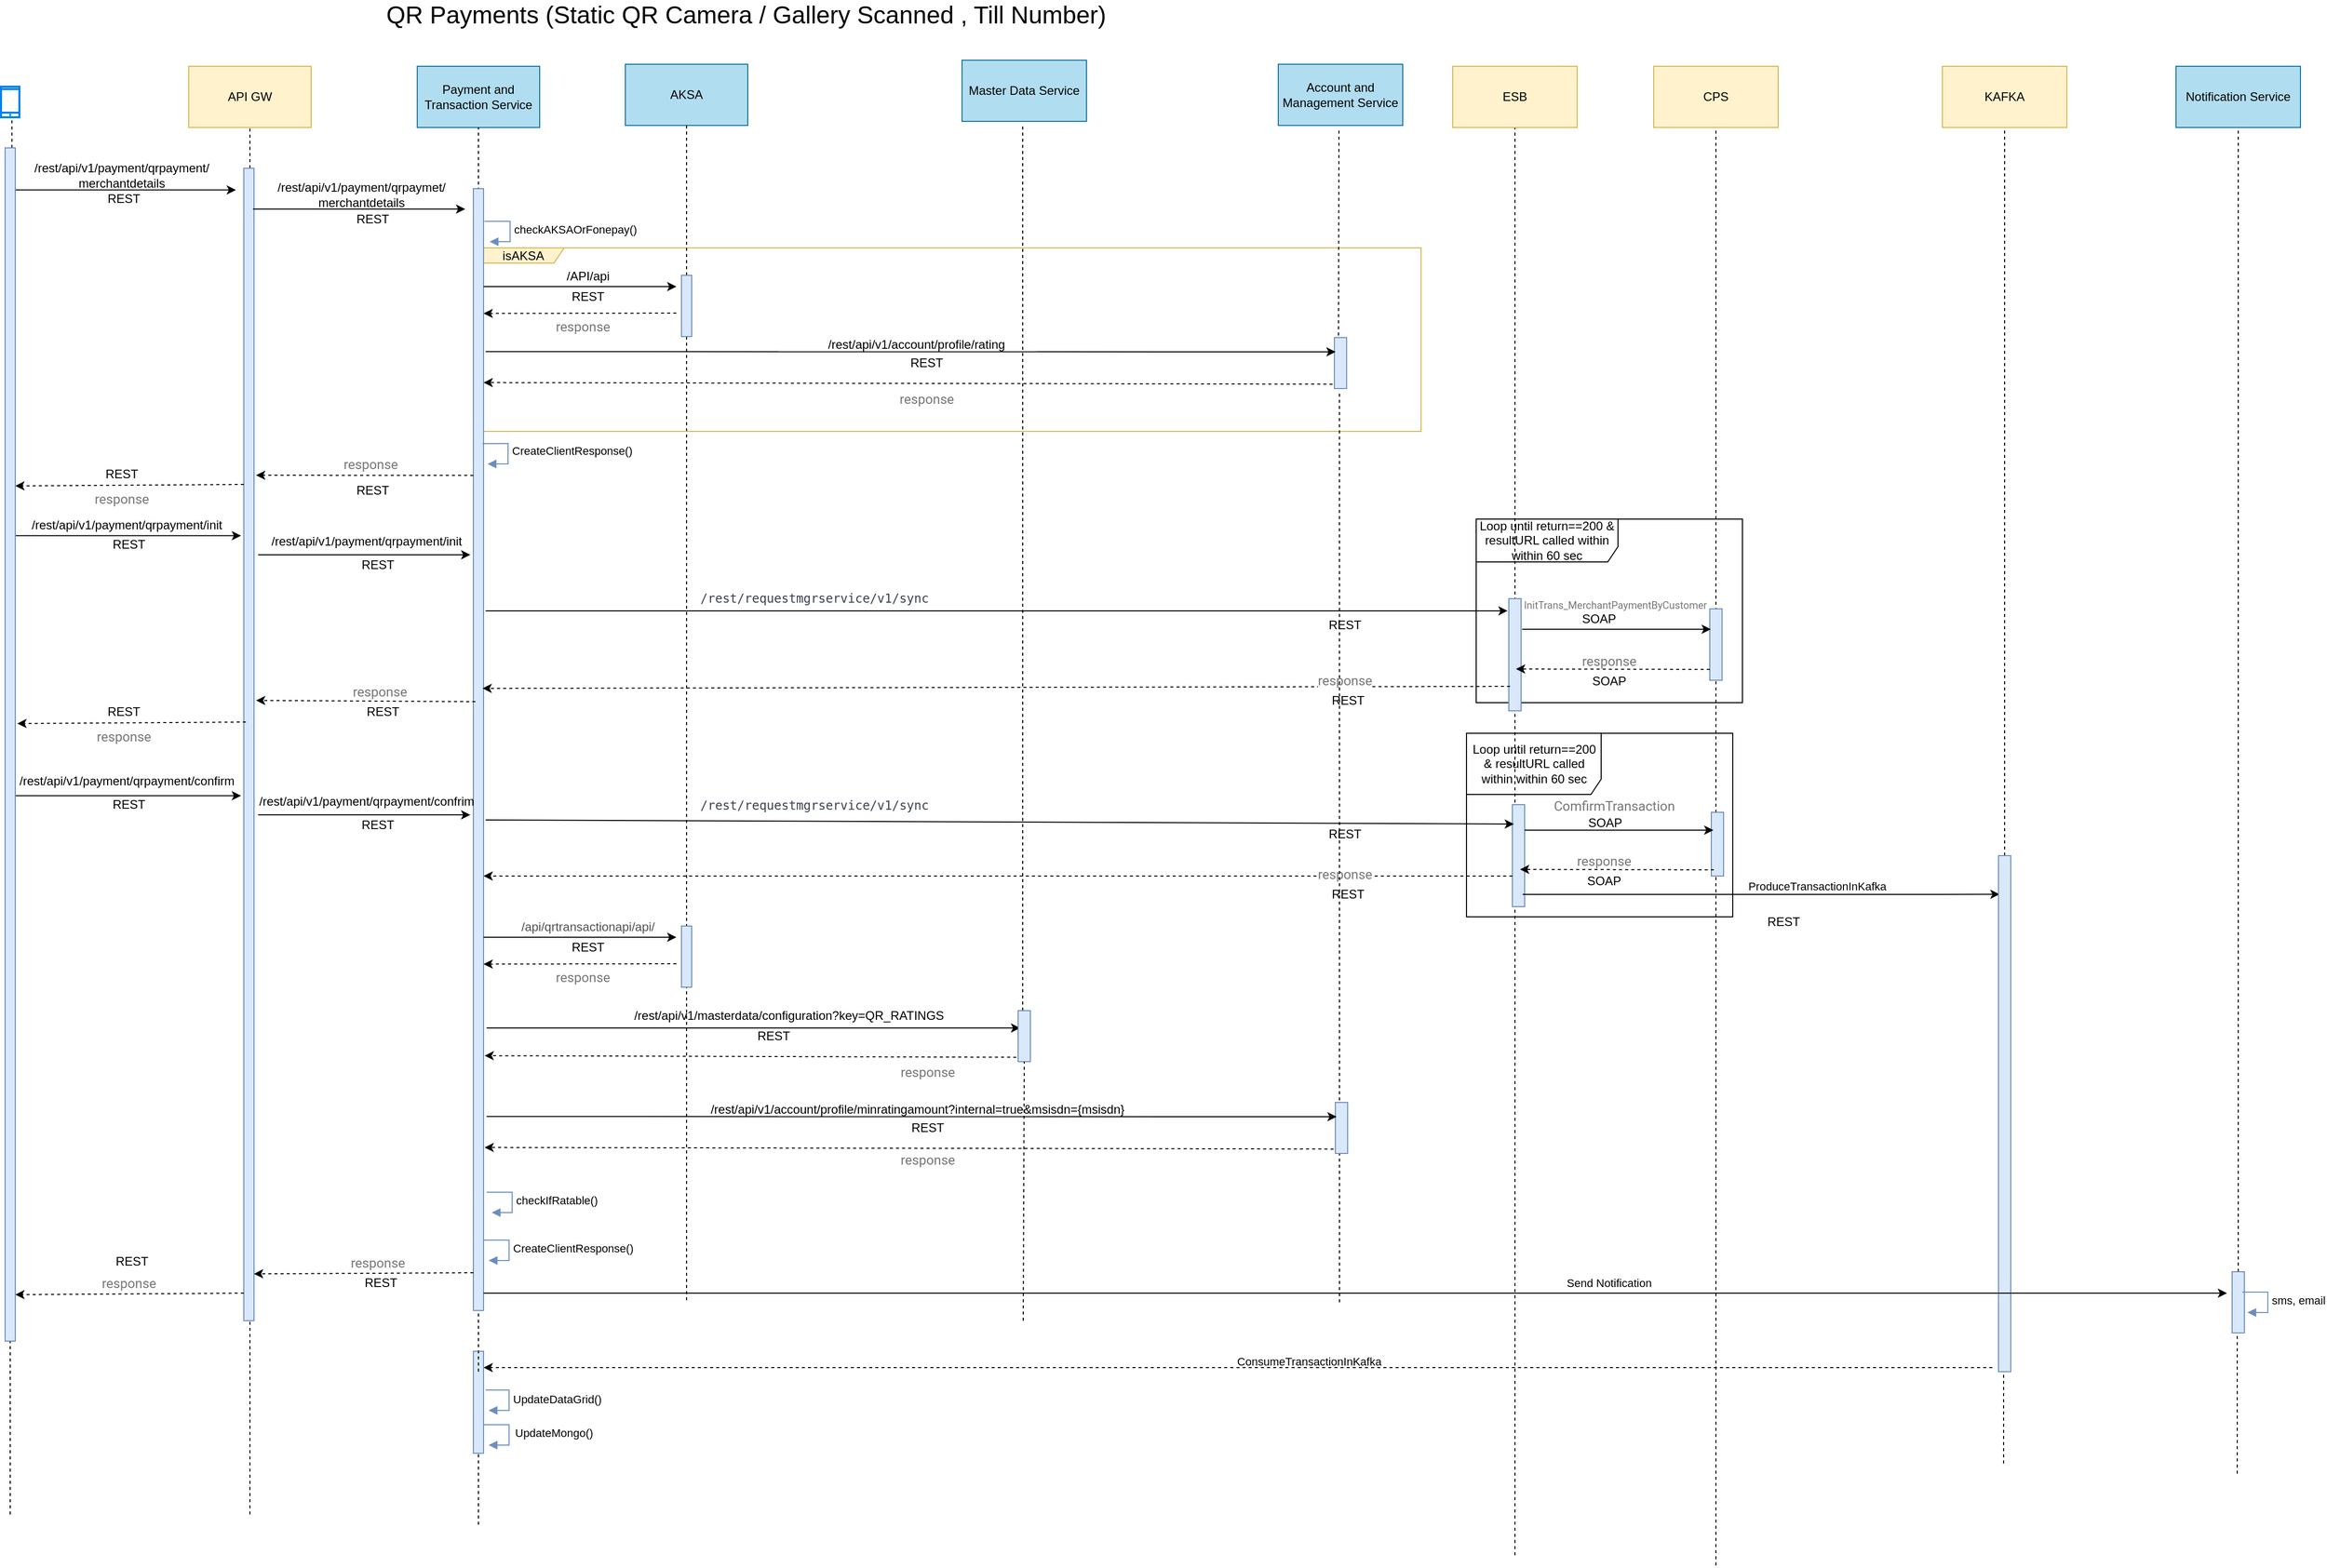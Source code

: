 <mxfile version="13.9.5"><diagram name="QR Payment" id="dWcBzPYxrqTeNKrCBLO_"><mxGraphModel dx="3199" dy="2691" grid="1" gridSize="10" guides="1" tooltips="1" connect="1" arrows="1" fold="1" page="1" pageScale="1" pageWidth="827" pageHeight="1169" math="0" shadow="0"><root><mxCell id="4WMw96jEpbTc3XbIKkuv-0"/><mxCell id="4WMw96jEpbTc3XbIKkuv-1" parent="4WMw96jEpbTc3XbIKkuv-0"/><mxCell id="4WMw96jEpbTc3XbIKkuv-64" value="" style="endArrow=none;dashed=1;html=1;" parent="4WMw96jEpbTc3XbIKkuv-1" edge="1"><mxGeometry width="50" height="50" relative="1" as="geometry"><mxPoint x="1581" y="460" as="sourcePoint"/><mxPoint x="1581" y="310" as="targetPoint"/></mxGeometry></mxCell><mxCell id="KNJLc0CYd1F_VNa6JnmB-28" value="" style="endArrow=none;dashed=1;html=1;entryX=0.5;entryY=0.917;entryDx=0;entryDy=0;entryPerimeter=0;" parent="4WMw96jEpbTc3XbIKkuv-1" target="KNJLc0CYd1F_VNa6JnmB-4" edge="1"><mxGeometry width="50" height="50" relative="1" as="geometry"><mxPoint x="290" y="300" as="sourcePoint"/><mxPoint x="290" y="-570" as="targetPoint"/></mxGeometry></mxCell><mxCell id="FgIX7Gq8qk_we_Cwzsx3-1" value="isAKSA" style="shape=umlFrame;whiteSpace=wrap;html=1;width=80;height=15;fillColor=#fff2cc;strokeColor=#d6b656;" parent="4WMw96jEpbTc3XbIKkuv-1" vertex="1"><mxGeometry x="90" y="-732" width="920" height="180" as="geometry"/></mxCell><mxCell id="4WMw96jEpbTc3XbIKkuv-2" value="Loop until return==200 &amp;amp; resultURL called within within 60 sec" style="shape=umlFrame;whiteSpace=wrap;html=1;width=132;height=60;" parent="4WMw96jEpbTc3XbIKkuv-1" vertex="1"><mxGeometry x="1054.5" y="-256" width="261" height="180" as="geometry"/></mxCell><mxCell id="4WMw96jEpbTc3XbIKkuv-3" value="Loop until return==200 &amp;amp; resultURL called within within 60 sec" style="shape=umlFrame;whiteSpace=wrap;html=1;width=139;height=42;" parent="4WMw96jEpbTc3XbIKkuv-1" vertex="1"><mxGeometry x="1064" y="-466" width="261" height="180" as="geometry"/></mxCell><mxCell id="4WMw96jEpbTc3XbIKkuv-4" value="API GW" style="rounded=0;whiteSpace=wrap;html=1;fillColor=#fff2cc;strokeColor=#d6b656;" parent="4WMw96jEpbTc3XbIKkuv-1" vertex="1"><mxGeometry x="-198" y="-910" width="120" height="60" as="geometry"/></mxCell><mxCell id="4WMw96jEpbTc3XbIKkuv-5" value="Payment and Transaction Service" style="rounded=0;whiteSpace=wrap;html=1;fillColor=#b1ddf0;strokeColor=#10739e;" parent="4WMw96jEpbTc3XbIKkuv-1" vertex="1"><mxGeometry x="26" y="-910" width="120" height="60" as="geometry"/></mxCell><mxCell id="4WMw96jEpbTc3XbIKkuv-6" value="" style="html=1;verticalLabelPosition=bottom;align=center;labelBackgroundColor=#ffffff;verticalAlign=top;strokeWidth=2;strokeColor=#0080F0;shadow=0;dashed=0;shape=mxgraph.ios7.icons.smartphone;" parent="4WMw96jEpbTc3XbIKkuv-1" vertex="1"><mxGeometry x="-382" y="-890" width="18" height="30" as="geometry"/></mxCell><mxCell id="4WMw96jEpbTc3XbIKkuv-7" value="CPS" style="rounded=0;whiteSpace=wrap;html=1;fillColor=#fff2cc;strokeColor=#d6b656;" parent="4WMw96jEpbTc3XbIKkuv-1" vertex="1"><mxGeometry x="1238" y="-910" width="122" height="60" as="geometry"/></mxCell><mxCell id="4WMw96jEpbTc3XbIKkuv-8" value="" style="endArrow=classic;html=1;entryX=0.015;entryY=0.176;entryDx=0;entryDy=0;entryPerimeter=0;" parent="4WMw96jEpbTc3XbIKkuv-1" edge="1"><mxGeometry width="50" height="50" relative="1" as="geometry"><mxPoint x="-369" y="-449.736" as="sourcePoint"/><mxPoint x="-146.76" y="-449.736" as="targetPoint"/></mxGeometry></mxCell><mxCell id="4WMw96jEpbTc3XbIKkuv-9" value="REST" style="text;html=1;align=center;verticalAlign=middle;resizable=0;points=[];autosize=1;" parent="4WMw96jEpbTc3XbIKkuv-1" vertex="1"><mxGeometry x="-282" y="-451" width="50" height="20" as="geometry"/></mxCell><mxCell id="4WMw96jEpbTc3XbIKkuv-10" value="" style="endArrow=none;dashed=1;html=1;entryX=0.593;entryY=1.089;entryDx=0;entryDy=0;entryPerimeter=0;" parent="4WMw96jEpbTc3XbIKkuv-1" source="4WMw96jEpbTc3XbIKkuv-17" target="4WMw96jEpbTc3XbIKkuv-6" edge="1"><mxGeometry width="50" height="50" relative="1" as="geometry"><mxPoint x="-373" y="-470" as="sourcePoint"/><mxPoint x="-373" y="-800.0" as="targetPoint"/></mxGeometry></mxCell><mxCell id="4WMw96jEpbTc3XbIKkuv-11" value="&lt;font style=&quot;font-size: 24px&quot;&gt;QR Payments (Static QR Camera / Gallery Scanned , Till Number)&lt;br&gt;&lt;/font&gt;" style="text;html=1;align=center;verticalAlign=middle;resizable=0;points=[];autosize=1;" parent="4WMw96jEpbTc3XbIKkuv-1" vertex="1"><mxGeometry x="-12" y="-970" width="720" height="20" as="geometry"/></mxCell><mxCell id="4WMw96jEpbTc3XbIKkuv-12" value="/rest/api/v1/payment/qrpayment/init" style="text;html=1;align=center;verticalAlign=middle;resizable=0;points=[];autosize=1;" parent="4WMw96jEpbTc3XbIKkuv-1" vertex="1"><mxGeometry x="-359" y="-470" width="200" height="20" as="geometry"/></mxCell><mxCell id="4WMw96jEpbTc3XbIKkuv-13" value="" style="endArrow=classic;html=1;" parent="4WMw96jEpbTc3XbIKkuv-1" edge="1"><mxGeometry width="50" height="50" relative="1" as="geometry"><mxPoint x="-130" y="-431" as="sourcePoint"/><mxPoint x="78" y="-431" as="targetPoint"/></mxGeometry></mxCell><mxCell id="4WMw96jEpbTc3XbIKkuv-14" value="/rest/api/v1/payment/qrpayment/init" style="text;html=1;align=center;verticalAlign=middle;resizable=0;points=[];autosize=1;" parent="4WMw96jEpbTc3XbIKkuv-1" vertex="1"><mxGeometry x="-124" y="-454" width="200" height="20" as="geometry"/></mxCell><mxCell id="4WMw96jEpbTc3XbIKkuv-15" value="" style="endArrow=none;dashed=1;html=1;entryX=0.5;entryY=1;entryDx=0;entryDy=0;" parent="4WMw96jEpbTc3XbIKkuv-1" target="4WMw96jEpbTc3XbIKkuv-5" edge="1"><mxGeometry width="50" height="50" relative="1" as="geometry"><mxPoint x="86" y="520" as="sourcePoint"/><mxPoint x="86" y="-800" as="targetPoint"/></mxGeometry></mxCell><mxCell id="4WMw96jEpbTc3XbIKkuv-16" value="" style="endArrow=none;dashed=1;html=1;entryX=0.5;entryY=1;entryDx=0;entryDy=0;" parent="4WMw96jEpbTc3XbIKkuv-1" target="4WMw96jEpbTc3XbIKkuv-4" edge="1"><mxGeometry width="50" height="50" relative="1" as="geometry"><mxPoint x="-138" y="510" as="sourcePoint"/><mxPoint x="-139.18" y="-799.0" as="targetPoint"/></mxGeometry></mxCell><mxCell id="4WMw96jEpbTc3XbIKkuv-18" value="" style="endArrow=none;dashed=1;html=1;" parent="4WMw96jEpbTc3XbIKkuv-1" edge="1"><mxGeometry width="50" height="50" relative="1" as="geometry"><mxPoint x="-373" y="510" as="sourcePoint"/><mxPoint x="-373" y="-60" as="targetPoint"/></mxGeometry></mxCell><mxCell id="4WMw96jEpbTc3XbIKkuv-19" value="" style="html=1;points=[];perimeter=orthogonalPerimeter;align=center;fillColor=#dae8fc;strokeColor=#6c8ebf;" parent="4WMw96jEpbTc3XbIKkuv-1" vertex="1"><mxGeometry x="-144" y="-810" width="10" height="1130" as="geometry"/></mxCell><mxCell id="4WMw96jEpbTc3XbIKkuv-20" value="" style="html=1;points=[];perimeter=orthogonalPerimeter;align=center;fillColor=#dae8fc;strokeColor=#6c8ebf;" parent="4WMw96jEpbTc3XbIKkuv-1" vertex="1"><mxGeometry x="81" y="-790" width="10" height="1100" as="geometry"/></mxCell><mxCell id="4WMw96jEpbTc3XbIKkuv-21" value="REST" style="text;html=1;align=center;verticalAlign=middle;resizable=0;points=[];autosize=1;" parent="4WMw96jEpbTc3XbIKkuv-1" vertex="1"><mxGeometry x="-38" y="-431" width="50" height="20" as="geometry"/></mxCell><mxCell id="4WMw96jEpbTc3XbIKkuv-22" value="Notification Service" style="rounded=0;whiteSpace=wrap;html=1;fillColor=#b1ddf0;strokeColor=#10739e;" parent="4WMw96jEpbTc3XbIKkuv-1" vertex="1"><mxGeometry x="1750" y="-910" width="122" height="60" as="geometry"/></mxCell><mxCell id="4WMw96jEpbTc3XbIKkuv-23" value="" style="endArrow=none;dashed=1;html=1;entryX=0.5;entryY=1;entryDx=0;entryDy=0;" parent="4WMw96jEpbTc3XbIKkuv-1" source="4WMw96jEpbTc3XbIKkuv-24" target="4WMw96jEpbTc3XbIKkuv-22" edge="1"><mxGeometry width="50" height="50" relative="1" as="geometry"><mxPoint x="1810" y="-310" as="sourcePoint"/><mxPoint x="1809.5" y="-800.0" as="targetPoint"/></mxGeometry></mxCell><mxCell id="4WMw96jEpbTc3XbIKkuv-24" value="" style="html=1;points=[];perimeter=orthogonalPerimeter;fillColor=#dae8fc;strokeColor=#6c8ebf;" parent="4WMw96jEpbTc3XbIKkuv-1" vertex="1"><mxGeometry x="1805" y="272" width="12" height="60" as="geometry"/></mxCell><mxCell id="4WMw96jEpbTc3XbIKkuv-25" value="" style="endArrow=none;dashed=1;html=1;" parent="4WMw96jEpbTc3XbIKkuv-1" target="4WMw96jEpbTc3XbIKkuv-24" edge="1"><mxGeometry width="50" height="50" relative="1" as="geometry"><mxPoint x="1810" y="470" as="sourcePoint"/><mxPoint x="1809.5" y="-490.0" as="targetPoint"/></mxGeometry></mxCell><mxCell id="4WMw96jEpbTc3XbIKkuv-26" value="sms, email" style="edgeStyle=orthogonalEdgeStyle;html=1;align=left;spacingLeft=2;endArrow=block;rounded=0;entryX=1;entryY=0;fillColor=#dae8fc;strokeColor=#6c8ebf;" parent="4WMw96jEpbTc3XbIKkuv-1" edge="1"><mxGeometry relative="1" as="geometry"><mxPoint x="1815" y="292" as="sourcePoint"/><Array as="points"><mxPoint x="1840" y="292"/><mxPoint x="1840" y="312"/></Array><mxPoint x="1820" y="312" as="targetPoint"/></mxGeometry></mxCell><mxCell id="4WMw96jEpbTc3XbIKkuv-27" value="" style="endArrow=none;dashed=1;html=1;entryX=0.5;entryY=1;entryDx=0;entryDy=0;" parent="4WMw96jEpbTc3XbIKkuv-1" target="4WMw96jEpbTc3XbIKkuv-7" edge="1"><mxGeometry width="50" height="50" relative="1" as="geometry"><mxPoint x="1299" y="560" as="sourcePoint"/><mxPoint x="1297.5" y="-800" as="targetPoint"/></mxGeometry></mxCell><mxCell id="4WMw96jEpbTc3XbIKkuv-28" value="" style="html=1;points=[];perimeter=orthogonalPerimeter;fillColor=#dae8fc;strokeColor=#6c8ebf;" parent="4WMw96jEpbTc3XbIKkuv-1" vertex="1"><mxGeometry x="1293" y="-378" width="12" height="70" as="geometry"/></mxCell><mxCell id="4WMw96jEpbTc3XbIKkuv-29" value="" style="endArrow=none;dashed=1;html=1;entryX=0.5;entryY=1;entryDx=0;entryDy=0;" parent="4WMw96jEpbTc3XbIKkuv-1" target="4WMw96jEpbTc3XbIKkuv-33" edge="1"><mxGeometry width="50" height="50" relative="1" as="geometry"><mxPoint x="1102" y="550" as="sourcePoint"/><mxPoint x="1101" y="-803" as="targetPoint"/></mxGeometry></mxCell><mxCell id="4WMw96jEpbTc3XbIKkuv-30" value="" style="html=1;points=[];perimeter=orthogonalPerimeter;fillColor=#dae8fc;strokeColor=#6c8ebf;" parent="4WMw96jEpbTc3XbIKkuv-1" vertex="1"><mxGeometry x="1096" y="-388" width="12" height="110" as="geometry"/></mxCell><mxCell id="4WMw96jEpbTc3XbIKkuv-31" value="" style="endArrow=classic;html=1;" parent="4WMw96jEpbTc3XbIKkuv-1" edge="1"><mxGeometry width="50" height="50" relative="1" as="geometry"><mxPoint x="1109" y="-358" as="sourcePoint"/><mxPoint x="1294" y="-358" as="targetPoint"/></mxGeometry></mxCell><mxCell id="4WMw96jEpbTc3XbIKkuv-32" value="&lt;font color=&quot;#777777&quot; face=&quot;Roboto, RobotoDraft, Helvetica, Arial, sans-serif&quot; style=&quot;font-size: 10px;&quot;&gt;&lt;span style=&quot;font-size: 10px;&quot;&gt;InitTrans_MerchantPaymentByCustomer&lt;/span&gt;&lt;/font&gt;" style="text;html=1;align=center;verticalAlign=middle;resizable=0;points=[];autosize=1;fontSize=10;" parent="4WMw96jEpbTc3XbIKkuv-1" vertex="1"><mxGeometry x="1099.5" y="-392" width="200" height="20" as="geometry"/></mxCell><mxCell id="4WMw96jEpbTc3XbIKkuv-33" value="ESB" style="rounded=0;whiteSpace=wrap;html=1;fillColor=#fff2cc;strokeColor=#d6b656;" parent="4WMw96jEpbTc3XbIKkuv-1" vertex="1"><mxGeometry x="1041" y="-910" width="122" height="60" as="geometry"/></mxCell><mxCell id="4WMw96jEpbTc3XbIKkuv-34" value="&lt;div&gt;&lt;font color=&quot;#777777&quot; face=&quot;Roboto, RobotoDraft, Helvetica, Arial, sans-serif&quot;&gt;&lt;span style=&quot;font-size: 13px ; background-color: rgb(255 , 255 , 255)&quot;&gt;response&lt;/span&gt;&lt;/font&gt;&lt;/div&gt;" style="text;html=1;align=center;verticalAlign=middle;resizable=0;points=[];autosize=1;" parent="4WMw96jEpbTc3XbIKkuv-1" vertex="1"><mxGeometry x="1158.5" y="-337" width="70" height="20" as="geometry"/></mxCell><mxCell id="4WMw96jEpbTc3XbIKkuv-35" value="" style="html=1;points=[];perimeter=orthogonalPerimeter;align=center;fillColor=#dae8fc;strokeColor=#6c8ebf;" parent="4WMw96jEpbTc3XbIKkuv-1" vertex="1"><mxGeometry x="1099.5" y="-186" width="12" height="100" as="geometry"/></mxCell><mxCell id="4WMw96jEpbTc3XbIKkuv-36" value="" style="html=1;points=[];perimeter=orthogonalPerimeter;align=center;fillColor=#dae8fc;strokeColor=#6c8ebf;" parent="4WMw96jEpbTc3XbIKkuv-1" vertex="1"><mxGeometry x="1294.5" y="-178.5" width="12" height="62.5" as="geometry"/></mxCell><mxCell id="4WMw96jEpbTc3XbIKkuv-37" value="" style="endArrow=classic;html=1;" parent="4WMw96jEpbTc3XbIKkuv-1" edge="1"><mxGeometry width="50" height="50" relative="1" as="geometry"><mxPoint x="1111.5" y="-161" as="sourcePoint"/><mxPoint x="1296.5" y="-161" as="targetPoint"/></mxGeometry></mxCell><mxCell id="4WMw96jEpbTc3XbIKkuv-38" value="&lt;font color=&quot;#777777&quot; face=&quot;Roboto, RobotoDraft, Helvetica, Arial, sans-serif&quot;&gt;&lt;span style=&quot;font-size: 13px&quot;&gt;ComfirmTransaction&lt;/span&gt;&lt;/font&gt;" style="text;html=1;align=center;verticalAlign=middle;resizable=0;points=[];autosize=1;" parent="4WMw96jEpbTc3XbIKkuv-1" vertex="1"><mxGeometry x="1133.5" y="-195.5" width="130" height="20" as="geometry"/></mxCell><mxCell id="4WMw96jEpbTc3XbIKkuv-39" value="&lt;div&gt;&lt;font color=&quot;#777777&quot; face=&quot;Roboto, RobotoDraft, Helvetica, Arial, sans-serif&quot;&gt;&lt;span style=&quot;font-size: 13px ; background-color: rgb(255 , 255 , 255)&quot;&gt;response&lt;/span&gt;&lt;/font&gt;&lt;/div&gt;" style="text;html=1;align=center;verticalAlign=middle;resizable=0;points=[];autosize=1;" parent="4WMw96jEpbTc3XbIKkuv-1" vertex="1"><mxGeometry x="1153.5" y="-141.5" width="70" height="20" as="geometry"/></mxCell><mxCell id="4WMw96jEpbTc3XbIKkuv-40" value="SOAP" style="text;html=1;align=center;verticalAlign=middle;resizable=0;points=[];autosize=1;" parent="4WMw96jEpbTc3XbIKkuv-1" vertex="1"><mxGeometry x="1159" y="-378" width="50" height="20" as="geometry"/></mxCell><mxCell id="4WMw96jEpbTc3XbIKkuv-41" value="SOAP" style="text;html=1;align=center;verticalAlign=middle;resizable=0;points=[];autosize=1;" parent="4WMw96jEpbTc3XbIKkuv-1" vertex="1"><mxGeometry x="1168.5" y="-317" width="50" height="20" as="geometry"/></mxCell><mxCell id="4WMw96jEpbTc3XbIKkuv-42" value="SOAP" style="text;html=1;align=center;verticalAlign=middle;resizable=0;points=[];autosize=1;" parent="4WMw96jEpbTc3XbIKkuv-1" vertex="1"><mxGeometry x="1164.5" y="-178.5" width="50" height="20" as="geometry"/></mxCell><mxCell id="4WMw96jEpbTc3XbIKkuv-43" value="SOAP" style="text;html=1;align=center;verticalAlign=middle;resizable=0;points=[];autosize=1;" parent="4WMw96jEpbTc3XbIKkuv-1" vertex="1"><mxGeometry x="1163.5" y="-121.5" width="50" height="20" as="geometry"/></mxCell><mxCell id="4WMw96jEpbTc3XbIKkuv-44" value="" style="endArrow=classic;html=1;dashed=1;" parent="4WMw96jEpbTc3XbIKkuv-1" edge="1"><mxGeometry width="50" height="50" relative="1" as="geometry"><mxPoint x="1293" y="-318.67" as="sourcePoint"/><mxPoint x="1103" y="-319" as="targetPoint"/><Array as="points"><mxPoint x="1262" y="-318.67"/></Array></mxGeometry></mxCell><mxCell id="4WMw96jEpbTc3XbIKkuv-45" value="" style="endArrow=classic;html=1;dashed=1;" parent="4WMw96jEpbTc3XbIKkuv-1" edge="1"><mxGeometry width="50" height="50" relative="1" as="geometry"><mxPoint x="1297" y="-122.17" as="sourcePoint"/><mxPoint x="1107" y="-122.5" as="targetPoint"/><Array as="points"><mxPoint x="1266" y="-122.17"/></Array></mxGeometry></mxCell><mxCell id="4WMw96jEpbTc3XbIKkuv-47" value="" style="endArrow=classic;html=1;entryX=-0.1;entryY=0.109;entryDx=0;entryDy=0;entryPerimeter=0;" parent="4WMw96jEpbTc3XbIKkuv-1" target="4WMw96jEpbTc3XbIKkuv-30" edge="1"><mxGeometry width="50" height="50" relative="1" as="geometry"><mxPoint x="93" y="-376" as="sourcePoint"/><mxPoint x="620" y="-376" as="targetPoint"/></mxGeometry></mxCell><mxCell id="4WMw96jEpbTc3XbIKkuv-48" value="&lt;pre class=&quot;base-url&quot; style=&quot;box-sizing: border-box ; margin-top: 0px ; margin-bottom: 0px ; color: rgb(59 , 65 , 81)&quot;&gt;/rest/requestmgrservice/v1/sync&lt;/pre&gt;" style="text;html=1;align=center;verticalAlign=middle;resizable=0;points=[];autosize=1;" parent="4WMw96jEpbTc3XbIKkuv-1" vertex="1"><mxGeometry x="295" y="-398" width="240" height="20" as="geometry"/></mxCell><mxCell id="4WMw96jEpbTc3XbIKkuv-49" value="REST" style="text;html=1;align=center;verticalAlign=middle;resizable=0;points=[];autosize=1;" parent="4WMw96jEpbTc3XbIKkuv-1" vertex="1"><mxGeometry x="910" y="-372" width="50" height="20" as="geometry"/></mxCell><mxCell id="4WMw96jEpbTc3XbIKkuv-50" value="" style="endArrow=classic;html=1;dashed=1;exitX=0.1;exitY=0.782;exitDx=0;exitDy=0;exitPerimeter=0;" parent="4WMw96jEpbTc3XbIKkuv-1" source="4WMw96jEpbTc3XbIKkuv-30" edge="1"><mxGeometry width="50" height="50" relative="1" as="geometry"><mxPoint x="613" y="-300.5" as="sourcePoint"/><mxPoint x="90" y="-300" as="targetPoint"/></mxGeometry></mxCell><mxCell id="4WMw96jEpbTc3XbIKkuv-51" value="&lt;div&gt;&lt;font color=&quot;#777777&quot; face=&quot;Roboto, RobotoDraft, Helvetica, Arial, sans-serif&quot;&gt;&lt;span style=&quot;font-size: 13px ; background-color: rgb(255 , 255 , 255)&quot;&gt;response&lt;/span&gt;&lt;/font&gt;&lt;/div&gt;" style="text;html=1;align=center;verticalAlign=middle;resizable=0;points=[];autosize=1;" parent="4WMw96jEpbTc3XbIKkuv-1" vertex="1"><mxGeometry x="900" y="-318" width="70" height="20" as="geometry"/></mxCell><mxCell id="4WMw96jEpbTc3XbIKkuv-52" value="REST" style="text;html=1;align=center;verticalAlign=middle;resizable=0;points=[];autosize=1;" parent="4WMw96jEpbTc3XbIKkuv-1" vertex="1"><mxGeometry x="913" y="-298" width="50" height="20" as="geometry"/></mxCell><mxCell id="4WMw96jEpbTc3XbIKkuv-53" value="" style="endArrow=classic;html=1;entryX=0.125;entryY=0.19;entryDx=0;entryDy=0;entryPerimeter=0;" parent="4WMw96jEpbTc3XbIKkuv-1" target="4WMw96jEpbTc3XbIKkuv-35" edge="1"><mxGeometry width="50" height="50" relative="1" as="geometry"><mxPoint x="93" y="-171" as="sourcePoint"/><mxPoint x="630" y="-171" as="targetPoint"/></mxGeometry></mxCell><mxCell id="4WMw96jEpbTc3XbIKkuv-54" value="&lt;pre class=&quot;base-url&quot; style=&quot;box-sizing: border-box ; margin-top: 0px ; margin-bottom: 0px ; color: rgb(59 , 65 , 81)&quot;&gt;/rest/requestmgrservice/v1/sync&lt;/pre&gt;" style="text;html=1;align=center;verticalAlign=middle;resizable=0;points=[];autosize=1;" parent="4WMw96jEpbTc3XbIKkuv-1" vertex="1"><mxGeometry x="295" y="-195.5" width="240" height="20" as="geometry"/></mxCell><mxCell id="4WMw96jEpbTc3XbIKkuv-55" value="REST" style="text;html=1;align=center;verticalAlign=middle;resizable=0;points=[];autosize=1;" parent="4WMw96jEpbTc3XbIKkuv-1" vertex="1"><mxGeometry x="910" y="-167" width="50" height="20" as="geometry"/></mxCell><mxCell id="4WMw96jEpbTc3XbIKkuv-56" value="" style="endArrow=classic;html=1;dashed=1;" parent="4WMw96jEpbTc3XbIKkuv-1" source="4WMw96jEpbTc3XbIKkuv-35" edge="1"><mxGeometry width="50" height="50" relative="1" as="geometry"><mxPoint x="680" y="-110" as="sourcePoint"/><mxPoint x="91" y="-116" as="targetPoint"/></mxGeometry></mxCell><mxCell id="4WMw96jEpbTc3XbIKkuv-57" value="&lt;div&gt;&lt;font color=&quot;#777777&quot; face=&quot;Roboto, RobotoDraft, Helvetica, Arial, sans-serif&quot;&gt;&lt;span style=&quot;font-size: 13px ; background-color: rgb(255 , 255 , 255)&quot;&gt;response&lt;/span&gt;&lt;/font&gt;&lt;/div&gt;" style="text;html=1;align=center;verticalAlign=middle;resizable=0;points=[];autosize=1;" parent="4WMw96jEpbTc3XbIKkuv-1" vertex="1"><mxGeometry x="900" y="-128" width="70" height="20" as="geometry"/></mxCell><mxCell id="4WMw96jEpbTc3XbIKkuv-58" value="REST" style="text;html=1;align=center;verticalAlign=middle;resizable=0;points=[];autosize=1;" parent="4WMw96jEpbTc3XbIKkuv-1" vertex="1"><mxGeometry x="913" y="-108" width="50" height="20" as="geometry"/></mxCell><mxCell id="4WMw96jEpbTc3XbIKkuv-59" value="KAFKA" style="rounded=0;whiteSpace=wrap;html=1;fillColor=#fff2cc;strokeColor=#d6b656;" parent="4WMw96jEpbTc3XbIKkuv-1" vertex="1"><mxGeometry x="1521" y="-910" width="122" height="60" as="geometry"/></mxCell><mxCell id="4WMw96jEpbTc3XbIKkuv-60" value="" style="endArrow=none;dashed=1;html=1;entryX=0.5;entryY=1;entryDx=0;entryDy=0;" parent="4WMw96jEpbTc3XbIKkuv-1" source="4WMw96jEpbTc3XbIKkuv-63" target="4WMw96jEpbTc3XbIKkuv-59" edge="1"><mxGeometry width="50" height="50" relative="1" as="geometry"><mxPoint x="1581" y="-120" as="sourcePoint"/><mxPoint x="1580.5" y="-800" as="targetPoint"/></mxGeometry></mxCell><mxCell id="4WMw96jEpbTc3XbIKkuv-61" value="ProduceTransactionInKafka" style="text;html=1;align=center;verticalAlign=middle;resizable=0;points=[];autosize=1;fontSize=11;" parent="4WMw96jEpbTc3XbIKkuv-1" vertex="1"><mxGeometry x="1322.5" y="-116" width="150" height="20" as="geometry"/></mxCell><mxCell id="4WMw96jEpbTc3XbIKkuv-62" value="" style="endArrow=classic;html=1;entryX=0.1;entryY=0.133;entryDx=0;entryDy=0;entryPerimeter=0;" parent="4WMw96jEpbTc3XbIKkuv-1" edge="1"><mxGeometry width="50" height="50" relative="1" as="geometry"><mxPoint x="1109.5" y="-97.98" as="sourcePoint"/><mxPoint x="1577" y="-98.07" as="targetPoint"/></mxGeometry></mxCell><mxCell id="4WMw96jEpbTc3XbIKkuv-63" value="" style="html=1;points=[];perimeter=orthogonalPerimeter;fillColor=#dae8fc;strokeColor=#6c8ebf;" parent="4WMw96jEpbTc3XbIKkuv-1" vertex="1"><mxGeometry x="1576" y="-136" width="12" height="506" as="geometry"/></mxCell><mxCell id="4WMw96jEpbTc3XbIKkuv-65" value="CreateClientResponse()" style="edgeStyle=orthogonalEdgeStyle;html=1;align=left;spacingLeft=2;endArrow=block;rounded=0;entryX=1;entryY=0;fillColor=#dae8fc;strokeColor=#6c8ebf;" parent="4WMw96jEpbTc3XbIKkuv-1" edge="1"><mxGeometry relative="1" as="geometry"><mxPoint x="91" y="241" as="sourcePoint"/><Array as="points"><mxPoint x="116" y="241"/><mxPoint x="116" y="261"/></Array><mxPoint x="96" y="261" as="targetPoint"/></mxGeometry></mxCell><mxCell id="4WMw96jEpbTc3XbIKkuv-66" value="" style="endArrow=classic;html=1;dashed=1;exitX=0.1;exitY=0.782;exitDx=0;exitDy=0;exitPerimeter=0;entryX=1;entryY=0.943;entryDx=0;entryDy=0;entryPerimeter=0;" parent="4WMw96jEpbTc3XbIKkuv-1" edge="1"><mxGeometry width="50" height="50" relative="1" as="geometry"><mxPoint x="81" y="273" as="sourcePoint"/><mxPoint x="-134" y="274.09" as="targetPoint"/></mxGeometry></mxCell><mxCell id="4WMw96jEpbTc3XbIKkuv-67" value="&lt;div&gt;&lt;font color=&quot;#777777&quot; face=&quot;Roboto, RobotoDraft, Helvetica, Arial, sans-serif&quot;&gt;&lt;span style=&quot;font-size: 13px ; background-color: rgb(255 , 255 , 255)&quot;&gt;response&lt;/span&gt;&lt;/font&gt;&lt;/div&gt;" style="text;html=1;align=center;verticalAlign=middle;resizable=0;points=[];autosize=1;" parent="4WMw96jEpbTc3XbIKkuv-1" vertex="1"><mxGeometry x="-48" y="253" width="70" height="20" as="geometry"/></mxCell><mxCell id="4WMw96jEpbTc3XbIKkuv-68" value="REST" style="text;html=1;align=center;verticalAlign=middle;resizable=0;points=[];autosize=1;" parent="4WMw96jEpbTc3XbIKkuv-1" vertex="1"><mxGeometry x="-35" y="273" width="50" height="20" as="geometry"/></mxCell><mxCell id="4WMw96jEpbTc3XbIKkuv-69" value="" style="endArrow=classic;html=1;dashed=1;exitX=0.1;exitY=0.782;exitDx=0;exitDy=0;exitPerimeter=0;" parent="4WMw96jEpbTc3XbIKkuv-1" edge="1"><mxGeometry width="50" height="50" relative="1" as="geometry"><mxPoint x="-144" y="293" as="sourcePoint"/><mxPoint x="-368" y="294.48" as="targetPoint"/></mxGeometry></mxCell><mxCell id="4WMw96jEpbTc3XbIKkuv-70" value="&lt;div&gt;&lt;font color=&quot;#777777&quot; face=&quot;Roboto, RobotoDraft, Helvetica, Arial, sans-serif&quot;&gt;&lt;span style=&quot;font-size: 13px ; background-color: rgb(255 , 255 , 255)&quot;&gt;response&lt;/span&gt;&lt;/font&gt;&lt;/div&gt;" style="text;html=1;align=center;verticalAlign=middle;resizable=0;points=[];autosize=1;" parent="4WMw96jEpbTc3XbIKkuv-1" vertex="1"><mxGeometry x="-292" y="273" width="70" height="20" as="geometry"/></mxCell><mxCell id="4WMw96jEpbTc3XbIKkuv-71" value="REST" style="text;html=1;align=center;verticalAlign=middle;resizable=0;points=[];autosize=1;" parent="4WMw96jEpbTc3XbIKkuv-1" vertex="1"><mxGeometry x="-279" y="252" width="50" height="20" as="geometry"/></mxCell><mxCell id="4WMw96jEpbTc3XbIKkuv-72" value="" style="endArrow=classic;html=1;dashed=1;" parent="4WMw96jEpbTc3XbIKkuv-1" target="4WMw96jEpbTc3XbIKkuv-79" edge="1"><mxGeometry width="50" height="50" relative="1" as="geometry"><mxPoint x="1570" y="366" as="sourcePoint"/><mxPoint x="150" y="368" as="targetPoint"/></mxGeometry></mxCell><mxCell id="4WMw96jEpbTc3XbIKkuv-73" value="ConsumeTransactionInKafka" style="text;html=1;align=center;verticalAlign=middle;resizable=0;points=[];autosize=1;fontSize=11;" parent="4WMw96jEpbTc3XbIKkuv-1" vertex="1"><mxGeometry x="820" y="350" width="160" height="20" as="geometry"/></mxCell><mxCell id="4WMw96jEpbTc3XbIKkuv-74" value="UpdateDataGrid()" style="edgeStyle=orthogonalEdgeStyle;html=1;align=left;spacingLeft=2;endArrow=block;rounded=0;entryX=1;entryY=0;fillColor=#dae8fc;strokeColor=#6c8ebf;" parent="4WMw96jEpbTc3XbIKkuv-1" edge="1"><mxGeometry relative="1" as="geometry"><mxPoint x="93" y="388" as="sourcePoint"/><Array as="points"><mxPoint x="116" y="388"/><mxPoint x="116" y="408"/></Array><mxPoint x="96" y="408" as="targetPoint"/></mxGeometry></mxCell><mxCell id="4WMw96jEpbTc3XbIKkuv-75" value="UpdateMongo()" style="edgeStyle=orthogonalEdgeStyle;html=1;align=left;spacingLeft=2;endArrow=block;rounded=0;entryX=1;entryY=0;fillColor=#dae8fc;strokeColor=#6c8ebf;" parent="4WMw96jEpbTc3XbIKkuv-1" edge="1"><mxGeometry x="-0.231" y="-8" relative="1" as="geometry"><mxPoint x="91" y="422" as="sourcePoint"/><Array as="points"><mxPoint x="116" y="422"/><mxPoint x="116" y="442"/></Array><mxPoint x="96" y="442" as="targetPoint"/><mxPoint x="10" y="8" as="offset"/></mxGeometry></mxCell><mxCell id="4WMw96jEpbTc3XbIKkuv-76" value="" style="endArrow=classic;html=1;" parent="4WMw96jEpbTc3XbIKkuv-1" edge="1"><mxGeometry width="50" height="50" relative="1" as="geometry"><mxPoint x="91" y="293" as="sourcePoint"/><mxPoint x="1800" y="293" as="targetPoint"/></mxGeometry></mxCell><mxCell id="4WMw96jEpbTc3XbIKkuv-77" value="Send Notification" style="text;html=1;align=center;verticalAlign=middle;resizable=0;points=[];autosize=1;fontSize=11;" parent="4WMw96jEpbTc3XbIKkuv-1" vertex="1"><mxGeometry x="1143.5" y="273" width="100" height="20" as="geometry"/></mxCell><mxCell id="4WMw96jEpbTc3XbIKkuv-78" value="REST" style="text;html=1;align=center;verticalAlign=middle;resizable=0;points=[];autosize=1;" parent="4WMw96jEpbTc3XbIKkuv-1" vertex="1"><mxGeometry x="1340" y="-81" width="50" height="20" as="geometry"/></mxCell><mxCell id="4WMw96jEpbTc3XbIKkuv-79" value="" style="html=1;points=[];perimeter=orthogonalPerimeter;align=center;fillColor=#dae8fc;strokeColor=#6c8ebf;" parent="4WMw96jEpbTc3XbIKkuv-1" vertex="1"><mxGeometry x="81" y="350" width="10" height="100" as="geometry"/></mxCell><mxCell id="4WMw96jEpbTc3XbIKkuv-80" value="" style="endArrow=none;dashed=1;html=1;" parent="4WMw96jEpbTc3XbIKkuv-1" target="4WMw96jEpbTc3XbIKkuv-79" edge="1"><mxGeometry width="50" height="50" relative="1" as="geometry"><mxPoint x="86" y="370" as="sourcePoint"/><mxPoint x="86" y="-510" as="targetPoint"/></mxGeometry></mxCell><mxCell id="KNJLc0CYd1F_VNa6JnmB-2" value="AKSA" style="rounded=0;whiteSpace=wrap;html=1;fillColor=#b1ddf0;strokeColor=#10739e;" parent="4WMw96jEpbTc3XbIKkuv-1" vertex="1"><mxGeometry x="230" y="-912" width="120" height="60" as="geometry"/></mxCell><mxCell id="KNJLc0CYd1F_VNa6JnmB-3" value="" style="endArrow=none;dashed=1;html=1;entryX=0.5;entryY=1;entryDx=0;entryDy=0;" parent="4WMw96jEpbTc3XbIKkuv-1" source="KNJLc0CYd1F_VNa6JnmB-4" target="KNJLc0CYd1F_VNa6JnmB-2" edge="1"><mxGeometry width="50" height="50" relative="1" as="geometry"><mxPoint x="290" y="10" as="sourcePoint"/><mxPoint x="290" y="-802" as="targetPoint"/></mxGeometry></mxCell><mxCell id="KNJLc0CYd1F_VNa6JnmB-10" value="" style="endArrow=classic;html=1;dashed=1;exitX=0.1;exitY=0.782;exitDx=0;exitDy=0;exitPerimeter=0;entryX=1;entryY=0.933;entryDx=0;entryDy=0;entryPerimeter=0;" parent="4WMw96jEpbTc3XbIKkuv-1" edge="1"><mxGeometry width="50" height="50" relative="1" as="geometry"><mxPoint x="83" y="-287" as="sourcePoint"/><mxPoint x="-132" y="-288.19" as="targetPoint"/></mxGeometry></mxCell><mxCell id="KNJLc0CYd1F_VNa6JnmB-11" value="&lt;div&gt;&lt;font color=&quot;#777777&quot; face=&quot;Roboto, RobotoDraft, Helvetica, Arial, sans-serif&quot;&gt;&lt;span style=&quot;font-size: 13px ; background-color: rgb(255 , 255 , 255)&quot;&gt;response&lt;/span&gt;&lt;/font&gt;&lt;/div&gt;" style="text;html=1;align=center;verticalAlign=middle;resizable=0;points=[];autosize=1;" parent="4WMw96jEpbTc3XbIKkuv-1" vertex="1"><mxGeometry x="-46" y="-307" width="70" height="20" as="geometry"/></mxCell><mxCell id="KNJLc0CYd1F_VNa6JnmB-12" value="REST" style="text;html=1;align=center;verticalAlign=middle;resizable=0;points=[];autosize=1;" parent="4WMw96jEpbTc3XbIKkuv-1" vertex="1"><mxGeometry x="-33" y="-287" width="50" height="20" as="geometry"/></mxCell><mxCell id="KNJLc0CYd1F_VNa6JnmB-13" value="" style="endArrow=classic;html=1;dashed=1;exitX=0.1;exitY=0.782;exitDx=0;exitDy=0;exitPerimeter=0;" parent="4WMw96jEpbTc3XbIKkuv-1" edge="1"><mxGeometry width="50" height="50" relative="1" as="geometry"><mxPoint x="-142" y="-267" as="sourcePoint"/><mxPoint x="-366" y="-265.52" as="targetPoint"/></mxGeometry></mxCell><mxCell id="KNJLc0CYd1F_VNa6JnmB-14" value="&lt;div&gt;&lt;font color=&quot;#777777&quot; face=&quot;Roboto, RobotoDraft, Helvetica, Arial, sans-serif&quot;&gt;&lt;span style=&quot;font-size: 13px ; background-color: rgb(255 , 255 , 255)&quot;&gt;response&lt;/span&gt;&lt;/font&gt;&lt;/div&gt;" style="text;html=1;align=center;verticalAlign=middle;resizable=0;points=[];autosize=1;" parent="4WMw96jEpbTc3XbIKkuv-1" vertex="1"><mxGeometry x="-297" y="-263" width="70" height="20" as="geometry"/></mxCell><mxCell id="KNJLc0CYd1F_VNa6JnmB-15" value="REST" style="text;html=1;align=center;verticalAlign=middle;resizable=0;points=[];autosize=1;" parent="4WMw96jEpbTc3XbIKkuv-1" vertex="1"><mxGeometry x="-287" y="-287" width="50" height="20" as="geometry"/></mxCell><mxCell id="KNJLc0CYd1F_VNa6JnmB-16" value="" style="endArrow=classic;html=1;entryX=0.015;entryY=0.176;entryDx=0;entryDy=0;entryPerimeter=0;" parent="4WMw96jEpbTc3XbIKkuv-1" edge="1"><mxGeometry width="50" height="50" relative="1" as="geometry"><mxPoint x="-369" y="-194.736" as="sourcePoint"/><mxPoint x="-146.76" y="-194.736" as="targetPoint"/></mxGeometry></mxCell><mxCell id="KNJLc0CYd1F_VNa6JnmB-17" value="REST" style="text;html=1;align=center;verticalAlign=middle;resizable=0;points=[];autosize=1;" parent="4WMw96jEpbTc3XbIKkuv-1" vertex="1"><mxGeometry x="-282" y="-196" width="50" height="20" as="geometry"/></mxCell><mxCell id="KNJLc0CYd1F_VNa6JnmB-18" value="/rest/api/v1/payment/qrpayment/confirm" style="text;html=1;align=center;verticalAlign=middle;resizable=0;points=[];autosize=1;" parent="4WMw96jEpbTc3XbIKkuv-1" vertex="1"><mxGeometry x="-374" y="-219" width="230" height="20" as="geometry"/></mxCell><mxCell id="KNJLc0CYd1F_VNa6JnmB-19" value="" style="endArrow=classic;html=1;" parent="4WMw96jEpbTc3XbIKkuv-1" edge="1"><mxGeometry width="50" height="50" relative="1" as="geometry"><mxPoint x="-130" y="-176" as="sourcePoint"/><mxPoint x="78" y="-176" as="targetPoint"/></mxGeometry></mxCell><mxCell id="KNJLc0CYd1F_VNa6JnmB-20" value="/rest/api/v1/payment/qrpayment/confrim" style="text;html=1;align=center;verticalAlign=middle;resizable=0;points=[];autosize=1;" parent="4WMw96jEpbTc3XbIKkuv-1" vertex="1"><mxGeometry x="-139" y="-199" width="230" height="20" as="geometry"/></mxCell><mxCell id="KNJLc0CYd1F_VNa6JnmB-21" value="REST" style="text;html=1;align=center;verticalAlign=middle;resizable=0;points=[];autosize=1;" parent="4WMw96jEpbTc3XbIKkuv-1" vertex="1"><mxGeometry x="-38" y="-176" width="50" height="20" as="geometry"/></mxCell><mxCell id="KNJLc0CYd1F_VNa6JnmB-22" value="" style="endArrow=classic;html=1;entryX=0.015;entryY=0.176;entryDx=0;entryDy=0;entryPerimeter=0;" parent="4WMw96jEpbTc3XbIKkuv-1" edge="1"><mxGeometry width="50" height="50" relative="1" as="geometry"><mxPoint x="-374" y="-788.736" as="sourcePoint"/><mxPoint x="-151.76" y="-788.736" as="targetPoint"/></mxGeometry></mxCell><mxCell id="KNJLc0CYd1F_VNa6JnmB-23" value="REST" style="text;html=1;align=center;verticalAlign=middle;resizable=0;points=[];autosize=1;" parent="4WMw96jEpbTc3XbIKkuv-1" vertex="1"><mxGeometry x="-287" y="-790" width="50" height="20" as="geometry"/></mxCell><mxCell id="KNJLc0CYd1F_VNa6JnmB-24" value="/rest/api/v1/payment/qrpayment/&lt;br&gt;merchantdetails" style="text;html=1;align=center;verticalAlign=middle;resizable=0;points=[];autosize=1;" parent="4WMw96jEpbTc3XbIKkuv-1" vertex="1"><mxGeometry x="-359" y="-818" width="190" height="30" as="geometry"/></mxCell><mxCell id="KNJLc0CYd1F_VNa6JnmB-25" value="" style="endArrow=classic;html=1;" parent="4WMw96jEpbTc3XbIKkuv-1" edge="1"><mxGeometry width="50" height="50" relative="1" as="geometry"><mxPoint x="-135" y="-770" as="sourcePoint"/><mxPoint x="73" y="-770" as="targetPoint"/></mxGeometry></mxCell><mxCell id="KNJLc0CYd1F_VNa6JnmB-26" value="/rest/api/v1/payment/qrpaymet/&lt;br&gt;merchantdetails" style="text;html=1;align=center;verticalAlign=middle;resizable=0;points=[];autosize=1;" parent="4WMw96jEpbTc3XbIKkuv-1" vertex="1"><mxGeometry x="-119" y="-799" width="180" height="30" as="geometry"/></mxCell><mxCell id="KNJLc0CYd1F_VNa6JnmB-27" value="REST" style="text;html=1;align=center;verticalAlign=middle;resizable=0;points=[];autosize=1;" parent="4WMw96jEpbTc3XbIKkuv-1" vertex="1"><mxGeometry x="-43" y="-770" width="50" height="20" as="geometry"/></mxCell><mxCell id="KNJLc0CYd1F_VNa6JnmB-4" value="" style="html=1;points=[];perimeter=orthogonalPerimeter;align=center;fillColor=#dae8fc;strokeColor=#6c8ebf;" parent="4WMw96jEpbTc3XbIKkuv-1" vertex="1"><mxGeometry x="285" y="-705" width="10" height="60" as="geometry"/></mxCell><mxCell id="KNJLc0CYd1F_VNa6JnmB-29" value="" style="endArrow=classic;html=1;" parent="4WMw96jEpbTc3XbIKkuv-1" edge="1"><mxGeometry width="50" height="50" relative="1" as="geometry"><mxPoint x="91" y="-694" as="sourcePoint"/><mxPoint x="280" y="-694" as="targetPoint"/></mxGeometry></mxCell><mxCell id="KNJLc0CYd1F_VNa6JnmB-30" value="&lt;span&gt;/API/api&lt;br&gt;&lt;/span&gt;" style="text;html=1;align=center;verticalAlign=middle;resizable=0;points=[];autosize=1;fontStyle=0" parent="4WMw96jEpbTc3XbIKkuv-1" vertex="1"><mxGeometry x="163" y="-714" width="60" height="20" as="geometry"/></mxCell><mxCell id="KNJLc0CYd1F_VNa6JnmB-31" value="REST" style="text;html=1;align=center;verticalAlign=middle;resizable=0;points=[];autosize=1;" parent="4WMw96jEpbTc3XbIKkuv-1" vertex="1"><mxGeometry x="168" y="-694" width="50" height="20" as="geometry"/></mxCell><mxCell id="KNJLc0CYd1F_VNa6JnmB-32" value="" style="endArrow=classic;html=1;dashed=1;exitX=0.1;exitY=0.782;exitDx=0;exitDy=0;exitPerimeter=0;" parent="4WMw96jEpbTc3XbIKkuv-1" edge="1"><mxGeometry width="50" height="50" relative="1" as="geometry"><mxPoint x="81" y="-508.81" as="sourcePoint"/><mxPoint x="-132" y="-509" as="targetPoint"/></mxGeometry></mxCell><mxCell id="KNJLc0CYd1F_VNa6JnmB-33" value="&lt;div&gt;&lt;font color=&quot;#777777&quot; face=&quot;Roboto, RobotoDraft, Helvetica, Arial, sans-serif&quot;&gt;&lt;span style=&quot;font-size: 13px ; background-color: rgb(255 , 255 , 255)&quot;&gt;response&lt;/span&gt;&lt;/font&gt;&lt;/div&gt;" style="text;html=1;align=center;verticalAlign=middle;resizable=0;points=[];autosize=1;" parent="4WMw96jEpbTc3XbIKkuv-1" vertex="1"><mxGeometry x="-55" y="-530" width="70" height="20" as="geometry"/></mxCell><mxCell id="KNJLc0CYd1F_VNa6JnmB-34" value="REST" style="text;html=1;align=center;verticalAlign=middle;resizable=0;points=[];autosize=1;" parent="4WMw96jEpbTc3XbIKkuv-1" vertex="1"><mxGeometry x="-43" y="-504" width="50" height="20" as="geometry"/></mxCell><mxCell id="KNJLc0CYd1F_VNa6JnmB-35" value="" style="endArrow=classic;html=1;dashed=1;exitX=0.1;exitY=0.782;exitDx=0;exitDy=0;exitPerimeter=0;" parent="4WMw96jEpbTc3XbIKkuv-1" edge="1"><mxGeometry width="50" height="50" relative="1" as="geometry"><mxPoint x="-144" y="-500" as="sourcePoint"/><mxPoint x="-368" y="-498.52" as="targetPoint"/></mxGeometry></mxCell><mxCell id="KNJLc0CYd1F_VNa6JnmB-36" value="&lt;div&gt;&lt;font color=&quot;#777777&quot; face=&quot;Roboto, RobotoDraft, Helvetica, Arial, sans-serif&quot;&gt;&lt;span style=&quot;font-size: 13px ; background-color: rgb(255 , 255 , 255)&quot;&gt;response&lt;/span&gt;&lt;/font&gt;&lt;/div&gt;" style="text;html=1;align=center;verticalAlign=middle;resizable=0;points=[];autosize=1;" parent="4WMw96jEpbTc3XbIKkuv-1" vertex="1"><mxGeometry x="-299" y="-496" width="70" height="20" as="geometry"/></mxCell><mxCell id="KNJLc0CYd1F_VNa6JnmB-37" value="REST" style="text;html=1;align=center;verticalAlign=middle;resizable=0;points=[];autosize=1;" parent="4WMw96jEpbTc3XbIKkuv-1" vertex="1"><mxGeometry x="-289" y="-520" width="50" height="20" as="geometry"/></mxCell><mxCell id="KDbrL7Hx4WYEDg6aCY5T-0" value="" style="endArrow=classic;html=1;dashed=1;entryX=1;entryY=0.933;entryDx=0;entryDy=0;entryPerimeter=0;" parent="4WMw96jEpbTc3XbIKkuv-1" edge="1"><mxGeometry width="50" height="50" relative="1" as="geometry"><mxPoint x="280" y="-668" as="sourcePoint"/><mxPoint x="91" y="-667.67" as="targetPoint"/></mxGeometry></mxCell><mxCell id="KDbrL7Hx4WYEDg6aCY5T-1" value="&lt;div&gt;&lt;font color=&quot;#777777&quot; face=&quot;Roboto, RobotoDraft, Helvetica, Arial, sans-serif&quot;&gt;&lt;span style=&quot;font-size: 13px ; background-color: rgb(255 , 255 , 255)&quot;&gt;response&lt;/span&gt;&lt;/font&gt;&lt;/div&gt;" style="text;html=1;align=center;verticalAlign=middle;resizable=0;points=[];autosize=1;" parent="4WMw96jEpbTc3XbIKkuv-1" vertex="1"><mxGeometry x="153" y="-665" width="70" height="20" as="geometry"/></mxCell><mxCell id="KDbrL7Hx4WYEDg6aCY5T-2" value="" style="html=1;points=[];perimeter=orthogonalPerimeter;align=center;fillColor=#dae8fc;strokeColor=#6c8ebf;" parent="4WMw96jEpbTc3XbIKkuv-1" vertex="1"><mxGeometry x="285" y="-67" width="10" height="60" as="geometry"/></mxCell><mxCell id="KDbrL7Hx4WYEDg6aCY5T-3" value="" style="endArrow=classic;html=1;" parent="4WMw96jEpbTc3XbIKkuv-1" edge="1"><mxGeometry width="50" height="50" relative="1" as="geometry"><mxPoint x="91" y="-56" as="sourcePoint"/><mxPoint x="280" y="-56" as="targetPoint"/></mxGeometry></mxCell><mxCell id="KDbrL7Hx4WYEDg6aCY5T-4" value="&lt;span style=&quot;color: rgb(80 , 80 , 80) ; font-family: &amp;#34;opensans&amp;#34; , &amp;#34;helvetica&amp;#34; , &amp;#34;arial&amp;#34; , sans-serif ; text-align: left ; background-color: rgb(255 , 255 , 255)&quot;&gt;/api/qrtransactionapi/api/&lt;/span&gt;&lt;span&gt;&lt;br&gt;&lt;/span&gt;" style="text;html=1;align=center;verticalAlign=middle;resizable=0;points=[];autosize=1;fontStyle=0" parent="4WMw96jEpbTc3XbIKkuv-1" vertex="1"><mxGeometry x="118" y="-76" width="150" height="20" as="geometry"/></mxCell><mxCell id="KDbrL7Hx4WYEDg6aCY5T-5" value="REST" style="text;html=1;align=center;verticalAlign=middle;resizable=0;points=[];autosize=1;" parent="4WMw96jEpbTc3XbIKkuv-1" vertex="1"><mxGeometry x="168" y="-56" width="50" height="20" as="geometry"/></mxCell><mxCell id="KDbrL7Hx4WYEDg6aCY5T-6" value="" style="endArrow=classic;html=1;dashed=1;entryX=1;entryY=0.933;entryDx=0;entryDy=0;entryPerimeter=0;" parent="4WMw96jEpbTc3XbIKkuv-1" edge="1"><mxGeometry width="50" height="50" relative="1" as="geometry"><mxPoint x="280" y="-30" as="sourcePoint"/><mxPoint x="91" y="-29.67" as="targetPoint"/></mxGeometry></mxCell><mxCell id="KDbrL7Hx4WYEDg6aCY5T-7" value="&lt;div&gt;&lt;font color=&quot;#777777&quot; face=&quot;Roboto, RobotoDraft, Helvetica, Arial, sans-serif&quot;&gt;&lt;span style=&quot;font-size: 13px ; background-color: rgb(255 , 255 , 255)&quot;&gt;response&lt;/span&gt;&lt;/font&gt;&lt;/div&gt;" style="text;html=1;align=center;verticalAlign=middle;resizable=0;points=[];autosize=1;" parent="4WMw96jEpbTc3XbIKkuv-1" vertex="1"><mxGeometry x="153" y="-27" width="70" height="20" as="geometry"/></mxCell><mxCell id="IcKLKAc9af5mvgccUfYL-0" value="Account and Management Service" style="rounded=0;whiteSpace=wrap;html=1;fillColor=#b1ddf0;strokeColor=#10739e;" parent="4WMw96jEpbTc3XbIKkuv-1" vertex="1"><mxGeometry x="870" y="-912" width="122" height="60" as="geometry"/></mxCell><mxCell id="IcKLKAc9af5mvgccUfYL-1" value="" style="endArrow=none;dashed=1;html=1;entryX=0.5;entryY=1;entryDx=0;entryDy=0;exitX=0.912;exitY=0.511;exitDx=0;exitDy=0;exitPerimeter=0;" parent="4WMw96jEpbTc3XbIKkuv-1" source="FgIX7Gq8qk_we_Cwzsx3-1" edge="1"><mxGeometry width="50" height="50" relative="1" as="geometry"><mxPoint x="929.5" y="-710" as="sourcePoint"/><mxPoint x="929.5" y="-850" as="targetPoint"/></mxGeometry></mxCell><mxCell id="IcKLKAc9af5mvgccUfYL-3" value="" style="endArrow=none;dashed=1;html=1;entryX=0.913;entryY=0.789;entryDx=0;entryDy=0;entryPerimeter=0;" parent="4WMw96jEpbTc3XbIKkuv-1" target="FgIX7Gq8qk_we_Cwzsx3-1" edge="1"><mxGeometry width="50" height="50" relative="1" as="geometry"><mxPoint x="930" y="302" as="sourcePoint"/><mxPoint x="930" y="-530" as="targetPoint"/></mxGeometry></mxCell><mxCell id="IcKLKAc9af5mvgccUfYL-4" value="" style="html=1;points=[];perimeter=orthogonalPerimeter;align=center;fillColor=#dae8fc;strokeColor=#6c8ebf;" parent="4WMw96jEpbTc3XbIKkuv-1" vertex="1"><mxGeometry x="925" y="-644" width="12" height="50" as="geometry"/></mxCell><mxCell id="IcKLKAc9af5mvgccUfYL-5" value="" style="endArrow=classic;html=1;exitX=1.2;exitY=0.132;exitDx=0;exitDy=0;exitPerimeter=0;entryX=0.1;entryY=0.28;entryDx=0;entryDy=0;entryPerimeter=0;" parent="4WMw96jEpbTc3XbIKkuv-1" target="IcKLKAc9af5mvgccUfYL-4" edge="1"><mxGeometry width="50" height="50" relative="1" as="geometry"><mxPoint x="93" y="-630.28" as="sourcePoint"/><mxPoint x="460" y="-634" as="targetPoint"/></mxGeometry></mxCell><mxCell id="IcKLKAc9af5mvgccUfYL-6" value="&lt;span&gt;/rest/api/v1/account/profile/rating&lt;br&gt;&lt;/span&gt;" style="text;html=1;align=center;verticalAlign=middle;resizable=0;points=[];autosize=1;fontStyle=0" parent="4WMw96jEpbTc3XbIKkuv-1" vertex="1"><mxGeometry x="420" y="-647" width="190" height="20" as="geometry"/></mxCell><mxCell id="IcKLKAc9af5mvgccUfYL-7" value="REST" style="text;html=1;align=center;verticalAlign=middle;resizable=0;points=[];autosize=1;" parent="4WMw96jEpbTc3XbIKkuv-1" vertex="1"><mxGeometry x="500" y="-629" width="50" height="20" as="geometry"/></mxCell><mxCell id="IcKLKAc9af5mvgccUfYL-8" value="" style="endArrow=classic;html=1;dashed=1;entryX=1.1;entryY=0.165;entryDx=0;entryDy=0;entryPerimeter=0;exitX=-0.147;exitY=0.914;exitDx=0;exitDy=0;exitPerimeter=0;" parent="4WMw96jEpbTc3XbIKkuv-1" source="IcKLKAc9af5mvgccUfYL-4" edge="1"><mxGeometry width="50" height="50" relative="1" as="geometry"><mxPoint x="449" y="-600" as="sourcePoint"/><mxPoint x="91" y="-599.85" as="targetPoint"/></mxGeometry></mxCell><mxCell id="IcKLKAc9af5mvgccUfYL-9" value="&lt;div&gt;&lt;font color=&quot;#777777&quot; face=&quot;Roboto, RobotoDraft, Helvetica, Arial, sans-serif&quot;&gt;&lt;span style=&quot;font-size: 13px ; background-color: rgb(255 , 255 , 255)&quot;&gt;response&lt;/span&gt;&lt;/font&gt;&lt;/div&gt;" style="text;html=1;align=center;verticalAlign=middle;resizable=0;points=[];autosize=1;" parent="4WMw96jEpbTc3XbIKkuv-1" vertex="1"><mxGeometry x="490" y="-594" width="70" height="20" as="geometry"/></mxCell><mxCell id="IcKLKAc9af5mvgccUfYL-10" value="CreateClientResponse()" style="edgeStyle=orthogonalEdgeStyle;html=1;align=left;spacingLeft=2;endArrow=block;rounded=0;entryX=1;entryY=0;fillColor=#dae8fc;strokeColor=#6c8ebf;" parent="4WMw96jEpbTc3XbIKkuv-1" edge="1"><mxGeometry relative="1" as="geometry"><mxPoint x="90" y="-540.06" as="sourcePoint"/><Array as="points"><mxPoint x="115" y="-540.06"/><mxPoint x="115" y="-520.06"/></Array><mxPoint x="95" y="-520.06" as="targetPoint"/></mxGeometry></mxCell><mxCell id="4WMw96jEpbTc3XbIKkuv-17" value="" style="html=1;points=[];perimeter=orthogonalPerimeter;align=center;fillColor=#dae8fc;strokeColor=#6c8ebf;" parent="4WMw96jEpbTc3XbIKkuv-1" vertex="1"><mxGeometry x="-378" y="-830" width="10" height="1170" as="geometry"/></mxCell><mxCell id="FgIX7Gq8qk_we_Cwzsx3-0" value="checkAKSAOrFonepay()" style="edgeStyle=orthogonalEdgeStyle;html=1;align=left;spacingLeft=2;endArrow=block;rounded=0;entryX=1;entryY=0;fillColor=#dae8fc;strokeColor=#6c8ebf;" parent="4WMw96jEpbTc3XbIKkuv-1" edge="1"><mxGeometry relative="1" as="geometry"><mxPoint x="92" y="-758" as="sourcePoint"/><Array as="points"><mxPoint x="117" y="-758"/><mxPoint x="117" y="-738"/></Array><mxPoint x="97" y="-738" as="targetPoint"/></mxGeometry></mxCell><mxCell id="FgIX7Gq8qk_we_Cwzsx3-2" value="Master Data Service" style="rounded=0;whiteSpace=wrap;html=1;fillColor=#b1ddf0;strokeColor=#10739e;" parent="4WMw96jEpbTc3XbIKkuv-1" vertex="1"><mxGeometry x="560" y="-915.98" width="122" height="60" as="geometry"/></mxCell><mxCell id="FgIX7Gq8qk_we_Cwzsx3-3" value="" style="endArrow=none;dashed=1;html=1;entryX=0.5;entryY=1;entryDx=0;entryDy=0;" parent="4WMw96jEpbTc3XbIKkuv-1" edge="1" source="8-IL_bwOiTZWgfNZpaor-6"><mxGeometry width="50" height="50" relative="1" as="geometry"><mxPoint x="620" y="320" as="sourcePoint"/><mxPoint x="619.5" y="-853.98" as="targetPoint"/></mxGeometry></mxCell><mxCell id="8-IL_bwOiTZWgfNZpaor-0" value="" style="html=1;points=[];perimeter=orthogonalPerimeter;align=center;fillColor=#dae8fc;strokeColor=#6c8ebf;" vertex="1" parent="4WMw96jEpbTc3XbIKkuv-1"><mxGeometry x="926" y="106" width="12" height="50" as="geometry"/></mxCell><mxCell id="8-IL_bwOiTZWgfNZpaor-1" value="" style="endArrow=classic;html=1;exitX=1.2;exitY=0.132;exitDx=0;exitDy=0;exitPerimeter=0;entryX=0.1;entryY=0.28;entryDx=0;entryDy=0;entryPerimeter=0;" edge="1" parent="4WMw96jEpbTc3XbIKkuv-1" target="8-IL_bwOiTZWgfNZpaor-0"><mxGeometry width="50" height="50" relative="1" as="geometry"><mxPoint x="94" y="119.72" as="sourcePoint"/><mxPoint x="461" y="116" as="targetPoint"/></mxGeometry></mxCell><mxCell id="8-IL_bwOiTZWgfNZpaor-2" value="&lt;span&gt;/rest/api/v1/account/profile/minratingamount?internal=true&amp;amp;msisdn={msisdn}&lt;br&gt;&lt;/span&gt;" style="text;html=1;align=center;verticalAlign=middle;resizable=0;points=[];autosize=1;fontStyle=0" vertex="1" parent="4WMw96jEpbTc3XbIKkuv-1"><mxGeometry x="306" y="103" width="420" height="20" as="geometry"/></mxCell><mxCell id="8-IL_bwOiTZWgfNZpaor-3" value="REST" style="text;html=1;align=center;verticalAlign=middle;resizable=0;points=[];autosize=1;" vertex="1" parent="4WMw96jEpbTc3XbIKkuv-1"><mxGeometry x="501" y="121" width="50" height="20" as="geometry"/></mxCell><mxCell id="8-IL_bwOiTZWgfNZpaor-4" value="" style="endArrow=classic;html=1;dashed=1;entryX=1.1;entryY=0.165;entryDx=0;entryDy=0;entryPerimeter=0;exitX=-0.147;exitY=0.914;exitDx=0;exitDy=0;exitPerimeter=0;" edge="1" parent="4WMw96jEpbTc3XbIKkuv-1" source="8-IL_bwOiTZWgfNZpaor-0"><mxGeometry width="50" height="50" relative="1" as="geometry"><mxPoint x="450" y="150" as="sourcePoint"/><mxPoint x="92" y="150.15" as="targetPoint"/></mxGeometry></mxCell><mxCell id="8-IL_bwOiTZWgfNZpaor-5" value="&lt;div&gt;&lt;font color=&quot;#777777&quot; face=&quot;Roboto, RobotoDraft, Helvetica, Arial, sans-serif&quot;&gt;&lt;span style=&quot;font-size: 13px ; background-color: rgb(255 , 255 , 255)&quot;&gt;response&lt;/span&gt;&lt;/font&gt;&lt;/div&gt;" style="text;html=1;align=center;verticalAlign=middle;resizable=0;points=[];autosize=1;" vertex="1" parent="4WMw96jEpbTc3XbIKkuv-1"><mxGeometry x="491" y="152" width="70" height="20" as="geometry"/></mxCell><mxCell id="8-IL_bwOiTZWgfNZpaor-7" value="" style="endArrow=classic;html=1;entryX=0.167;entryY=0.38;entryDx=0;entryDy=0;entryPerimeter=0;" edge="1" parent="4WMw96jEpbTc3XbIKkuv-1"><mxGeometry width="50" height="50" relative="1" as="geometry"><mxPoint x="94" y="33" as="sourcePoint"/><mxPoint x="617.004" y="33" as="targetPoint"/></mxGeometry></mxCell><mxCell id="8-IL_bwOiTZWgfNZpaor-8" value="&lt;span&gt;/rest/api/v1/masterdata/configuration?key=QR_RATINGS&lt;br&gt;&lt;/span&gt;" style="text;html=1;align=center;verticalAlign=middle;resizable=0;points=[];autosize=1;fontStyle=0" vertex="1" parent="4WMw96jEpbTc3XbIKkuv-1"><mxGeometry x="230" y="11" width="320" height="20" as="geometry"/></mxCell><mxCell id="8-IL_bwOiTZWgfNZpaor-9" value="REST" style="text;html=1;align=center;verticalAlign=middle;resizable=0;points=[];autosize=1;" vertex="1" parent="4WMw96jEpbTc3XbIKkuv-1"><mxGeometry x="350" y="31" width="50" height="20" as="geometry"/></mxCell><mxCell id="8-IL_bwOiTZWgfNZpaor-10" value="" style="endArrow=classic;html=1;dashed=1;entryX=1.1;entryY=0.165;entryDx=0;entryDy=0;entryPerimeter=0;exitX=-0.147;exitY=0.914;exitDx=0;exitDy=0;exitPerimeter=0;" edge="1" parent="4WMw96jEpbTc3XbIKkuv-1" source="8-IL_bwOiTZWgfNZpaor-6"><mxGeometry width="50" height="50" relative="1" as="geometry"><mxPoint x="450" y="60" as="sourcePoint"/><mxPoint x="92" y="60.15" as="targetPoint"/></mxGeometry></mxCell><mxCell id="8-IL_bwOiTZWgfNZpaor-11" value="&lt;div&gt;&lt;font color=&quot;#777777&quot; face=&quot;Roboto, RobotoDraft, Helvetica, Arial, sans-serif&quot;&gt;&lt;span style=&quot;font-size: 13px ; background-color: rgb(255 , 255 , 255)&quot;&gt;response&lt;/span&gt;&lt;/font&gt;&lt;/div&gt;" style="text;html=1;align=center;verticalAlign=middle;resizable=0;points=[];autosize=1;" vertex="1" parent="4WMw96jEpbTc3XbIKkuv-1"><mxGeometry x="491" y="66" width="70" height="20" as="geometry"/></mxCell><mxCell id="8-IL_bwOiTZWgfNZpaor-6" value="" style="html=1;points=[];perimeter=orthogonalPerimeter;align=center;fillColor=#dae8fc;strokeColor=#6c8ebf;" vertex="1" parent="4WMw96jEpbTc3XbIKkuv-1"><mxGeometry x="615" y="16" width="12" height="50" as="geometry"/></mxCell><mxCell id="8-IL_bwOiTZWgfNZpaor-12" value="" style="endArrow=none;dashed=1;html=1;entryX=0.5;entryY=1;entryDx=0;entryDy=0;" edge="1" parent="4WMw96jEpbTc3XbIKkuv-1" target="8-IL_bwOiTZWgfNZpaor-6"><mxGeometry width="50" height="50" relative="1" as="geometry"><mxPoint x="620" y="320" as="sourcePoint"/><mxPoint x="619.5" y="-853.98" as="targetPoint"/></mxGeometry></mxCell><mxCell id="8-IL_bwOiTZWgfNZpaor-13" value="checkIfRatable()" style="edgeStyle=orthogonalEdgeStyle;html=1;align=left;spacingLeft=2;endArrow=block;rounded=0;entryX=1;entryY=0;fillColor=#dae8fc;strokeColor=#6c8ebf;" edge="1" parent="4WMw96jEpbTc3XbIKkuv-1"><mxGeometry relative="1" as="geometry"><mxPoint x="94" y="194" as="sourcePoint"/><Array as="points"><mxPoint x="119" y="194"/><mxPoint x="119" y="214"/></Array><mxPoint x="99" y="214" as="targetPoint"/></mxGeometry></mxCell></root></mxGraphModel></diagram></mxfile>